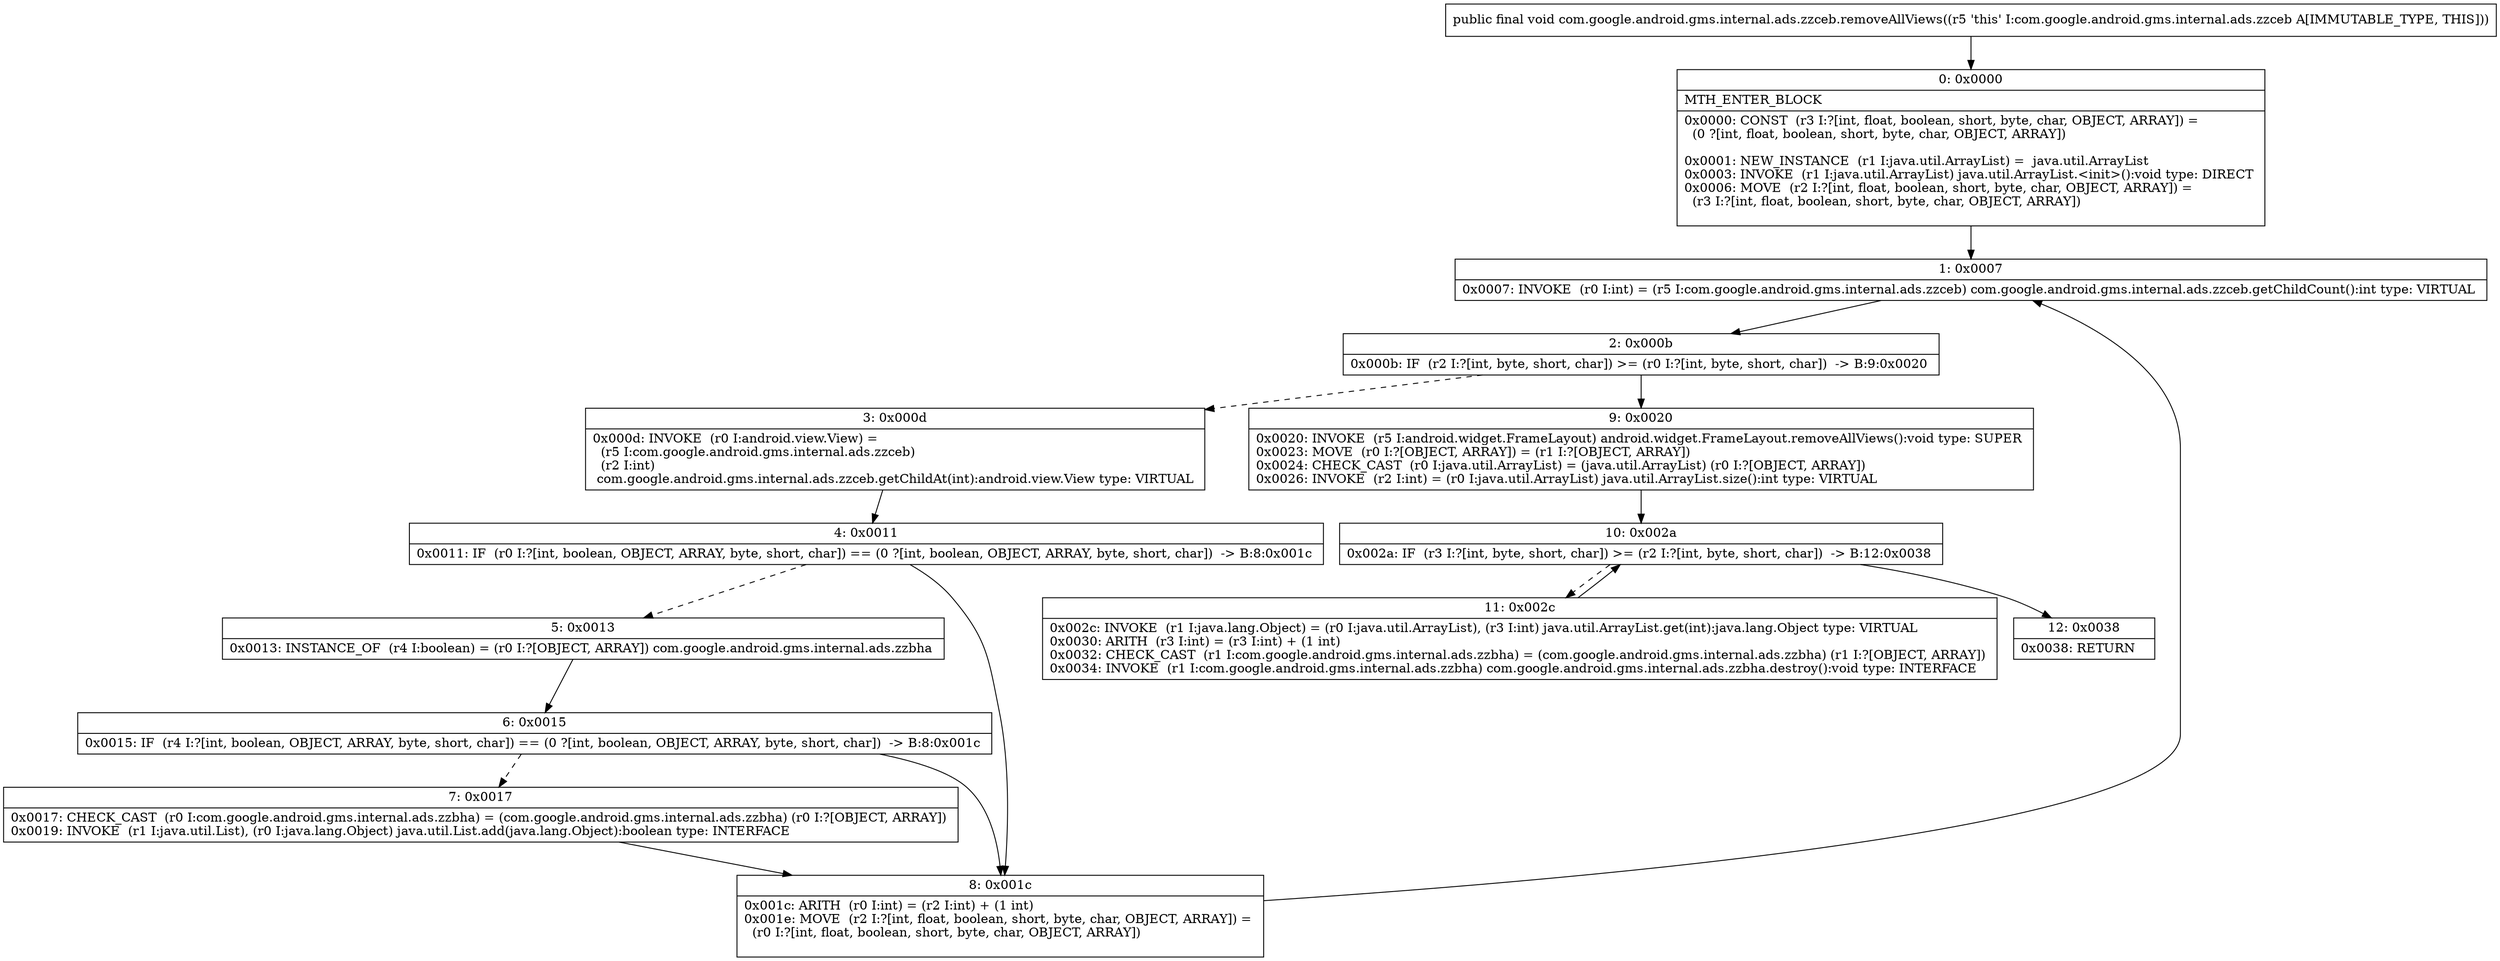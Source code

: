 digraph "CFG forcom.google.android.gms.internal.ads.zzceb.removeAllViews()V" {
Node_0 [shape=record,label="{0\:\ 0x0000|MTH_ENTER_BLOCK\l|0x0000: CONST  (r3 I:?[int, float, boolean, short, byte, char, OBJECT, ARRAY]) = \l  (0 ?[int, float, boolean, short, byte, char, OBJECT, ARRAY])\l \l0x0001: NEW_INSTANCE  (r1 I:java.util.ArrayList) =  java.util.ArrayList \l0x0003: INVOKE  (r1 I:java.util.ArrayList) java.util.ArrayList.\<init\>():void type: DIRECT \l0x0006: MOVE  (r2 I:?[int, float, boolean, short, byte, char, OBJECT, ARRAY]) = \l  (r3 I:?[int, float, boolean, short, byte, char, OBJECT, ARRAY])\l \l}"];
Node_1 [shape=record,label="{1\:\ 0x0007|0x0007: INVOKE  (r0 I:int) = (r5 I:com.google.android.gms.internal.ads.zzceb) com.google.android.gms.internal.ads.zzceb.getChildCount():int type: VIRTUAL \l}"];
Node_2 [shape=record,label="{2\:\ 0x000b|0x000b: IF  (r2 I:?[int, byte, short, char]) \>= (r0 I:?[int, byte, short, char])  \-\> B:9:0x0020 \l}"];
Node_3 [shape=record,label="{3\:\ 0x000d|0x000d: INVOKE  (r0 I:android.view.View) = \l  (r5 I:com.google.android.gms.internal.ads.zzceb)\l  (r2 I:int)\l com.google.android.gms.internal.ads.zzceb.getChildAt(int):android.view.View type: VIRTUAL \l}"];
Node_4 [shape=record,label="{4\:\ 0x0011|0x0011: IF  (r0 I:?[int, boolean, OBJECT, ARRAY, byte, short, char]) == (0 ?[int, boolean, OBJECT, ARRAY, byte, short, char])  \-\> B:8:0x001c \l}"];
Node_5 [shape=record,label="{5\:\ 0x0013|0x0013: INSTANCE_OF  (r4 I:boolean) = (r0 I:?[OBJECT, ARRAY]) com.google.android.gms.internal.ads.zzbha \l}"];
Node_6 [shape=record,label="{6\:\ 0x0015|0x0015: IF  (r4 I:?[int, boolean, OBJECT, ARRAY, byte, short, char]) == (0 ?[int, boolean, OBJECT, ARRAY, byte, short, char])  \-\> B:8:0x001c \l}"];
Node_7 [shape=record,label="{7\:\ 0x0017|0x0017: CHECK_CAST  (r0 I:com.google.android.gms.internal.ads.zzbha) = (com.google.android.gms.internal.ads.zzbha) (r0 I:?[OBJECT, ARRAY]) \l0x0019: INVOKE  (r1 I:java.util.List), (r0 I:java.lang.Object) java.util.List.add(java.lang.Object):boolean type: INTERFACE \l}"];
Node_8 [shape=record,label="{8\:\ 0x001c|0x001c: ARITH  (r0 I:int) = (r2 I:int) + (1 int) \l0x001e: MOVE  (r2 I:?[int, float, boolean, short, byte, char, OBJECT, ARRAY]) = \l  (r0 I:?[int, float, boolean, short, byte, char, OBJECT, ARRAY])\l \l}"];
Node_9 [shape=record,label="{9\:\ 0x0020|0x0020: INVOKE  (r5 I:android.widget.FrameLayout) android.widget.FrameLayout.removeAllViews():void type: SUPER \l0x0023: MOVE  (r0 I:?[OBJECT, ARRAY]) = (r1 I:?[OBJECT, ARRAY]) \l0x0024: CHECK_CAST  (r0 I:java.util.ArrayList) = (java.util.ArrayList) (r0 I:?[OBJECT, ARRAY]) \l0x0026: INVOKE  (r2 I:int) = (r0 I:java.util.ArrayList) java.util.ArrayList.size():int type: VIRTUAL \l}"];
Node_10 [shape=record,label="{10\:\ 0x002a|0x002a: IF  (r3 I:?[int, byte, short, char]) \>= (r2 I:?[int, byte, short, char])  \-\> B:12:0x0038 \l}"];
Node_11 [shape=record,label="{11\:\ 0x002c|0x002c: INVOKE  (r1 I:java.lang.Object) = (r0 I:java.util.ArrayList), (r3 I:int) java.util.ArrayList.get(int):java.lang.Object type: VIRTUAL \l0x0030: ARITH  (r3 I:int) = (r3 I:int) + (1 int) \l0x0032: CHECK_CAST  (r1 I:com.google.android.gms.internal.ads.zzbha) = (com.google.android.gms.internal.ads.zzbha) (r1 I:?[OBJECT, ARRAY]) \l0x0034: INVOKE  (r1 I:com.google.android.gms.internal.ads.zzbha) com.google.android.gms.internal.ads.zzbha.destroy():void type: INTERFACE \l}"];
Node_12 [shape=record,label="{12\:\ 0x0038|0x0038: RETURN   \l}"];
MethodNode[shape=record,label="{public final void com.google.android.gms.internal.ads.zzceb.removeAllViews((r5 'this' I:com.google.android.gms.internal.ads.zzceb A[IMMUTABLE_TYPE, THIS])) }"];
MethodNode -> Node_0;
Node_0 -> Node_1;
Node_1 -> Node_2;
Node_2 -> Node_3[style=dashed];
Node_2 -> Node_9;
Node_3 -> Node_4;
Node_4 -> Node_5[style=dashed];
Node_4 -> Node_8;
Node_5 -> Node_6;
Node_6 -> Node_7[style=dashed];
Node_6 -> Node_8;
Node_7 -> Node_8;
Node_8 -> Node_1;
Node_9 -> Node_10;
Node_10 -> Node_11[style=dashed];
Node_10 -> Node_12;
Node_11 -> Node_10;
}

